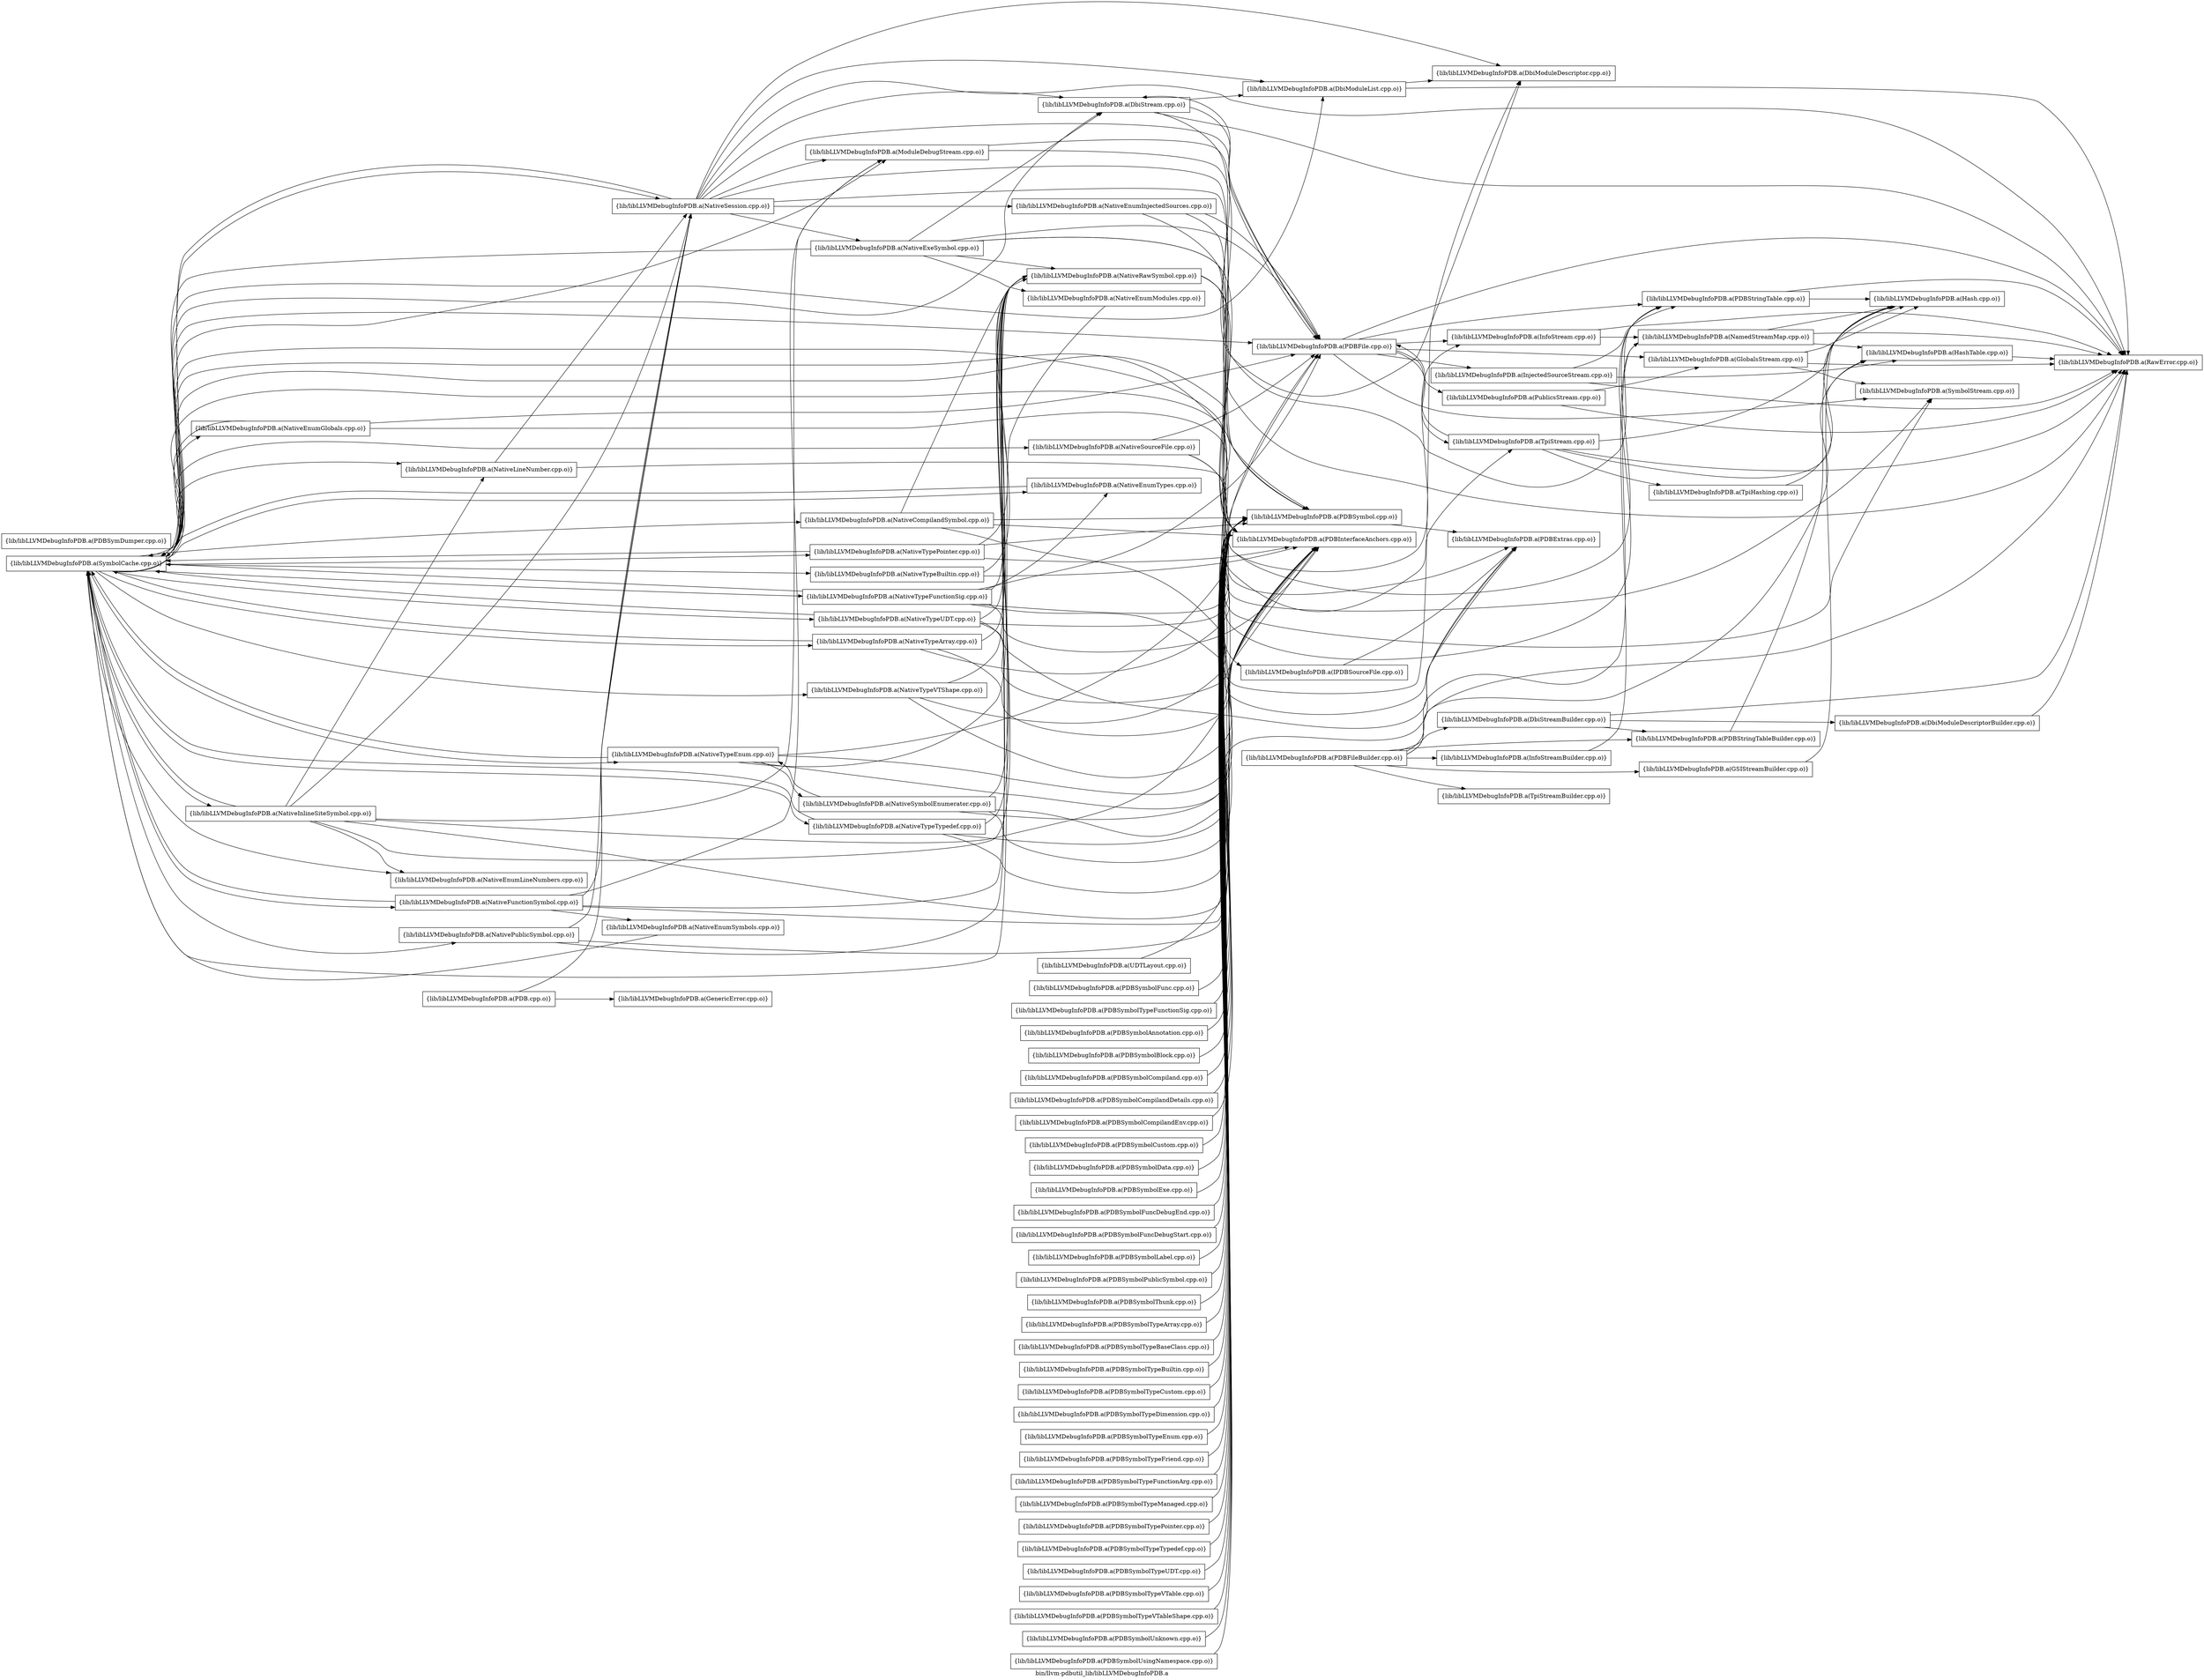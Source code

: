 digraph "bin/llvm-pdbutil_lib/libLLVMDebugInfoPDB.a" {
	label="bin/llvm-pdbutil_lib/libLLVMDebugInfoPDB.a";
	rankdir=LR;

	Node0x563bd2837288 [shape=record,shape=box,group=0,label="{lib/libLLVMDebugInfoPDB.a(DbiModuleDescriptor.cpp.o)}"];
	Node0x563bd2838188 [shape=record,shape=box,group=0,label="{lib/libLLVMDebugInfoPDB.a(DbiModuleList.cpp.o)}"];
	Node0x563bd2838188 -> Node0x563bd2837288;
	Node0x563bd2838188 -> Node0x563bd283db38;
	Node0x563bd28386d8 [shape=record,shape=box,group=0,label="{lib/libLLVMDebugInfoPDB.a(DbiStream.cpp.o)}"];
	Node0x563bd28386d8 -> Node0x563bd2838188;
	Node0x563bd28386d8 -> Node0x563bd28424a8;
	Node0x563bd28386d8 -> Node0x563bd2836888;
	Node0x563bd28386d8 -> Node0x563bd283db38;
	Node0x563bd28361a8 [shape=record,shape=box,group=0,label="{lib/libLLVMDebugInfoPDB.a(InfoStream.cpp.o)}"];
	Node0x563bd28361a8 -> Node0x563bd283cb48;
	Node0x563bd28361a8 -> Node0x563bd283db38;
	Node0x563bd283c558 [shape=record,shape=box,group=0,label="{lib/libLLVMDebugInfoPDB.a(ModuleDebugStream.cpp.o)}"];
	Node0x563bd283c558 -> Node0x563bd2837288;
	Node0x563bd283c558 -> Node0x563bd283db38;
	Node0x563bd28424a8 [shape=record,shape=box,group=0,label="{lib/libLLVMDebugInfoPDB.a(PDBFile.cpp.o)}"];
	Node0x563bd28424a8 -> Node0x563bd28386d8;
	Node0x563bd28424a8 -> Node0x563bd28365b8;
	Node0x563bd28424a8 -> Node0x563bd28361a8;
	Node0x563bd28424a8 -> Node0x563bd2837008;
	Node0x563bd28424a8 -> Node0x563bd2836888;
	Node0x563bd28424a8 -> Node0x563bd2834f88;
	Node0x563bd28424a8 -> Node0x563bd283db38;
	Node0x563bd28424a8 -> Node0x563bd2845388;
	Node0x563bd28424a8 -> Node0x563bd2844c58;
	Node0x563bd283db38 [shape=record,shape=box,group=0,label="{lib/libLLVMDebugInfoPDB.a(RawError.cpp.o)}"];
	Node0x563bd2844c58 [shape=record,shape=box,group=0,label="{lib/libLLVMDebugInfoPDB.a(TpiStream.cpp.o)}"];
	Node0x563bd2844c58 -> Node0x563bd2836928;
	Node0x563bd2844c58 -> Node0x563bd283afc8;
	Node0x563bd2844c58 -> Node0x563bd28424a8;
	Node0x563bd2844c58 -> Node0x563bd283db38;
	Node0x563bd2844c58 -> Node0x563bd2845b08;
	Node0x563bd28365b8 [shape=record,shape=box,group=0,label="{lib/libLLVMDebugInfoPDB.a(GlobalsStream.cpp.o)}"];
	Node0x563bd28365b8 -> Node0x563bd2836928;
	Node0x563bd28365b8 -> Node0x563bd283db38;
	Node0x563bd28365b8 -> Node0x563bd2845388;
	Node0x563bd283cb48 [shape=record,shape=box,group=0,label="{lib/libLLVMDebugInfoPDB.a(NamedStreamMap.cpp.o)}"];
	Node0x563bd283cb48 -> Node0x563bd2836928;
	Node0x563bd283cb48 -> Node0x563bd283afc8;
	Node0x563bd283cb48 -> Node0x563bd283db38;
	Node0x563bd2836888 [shape=record,shape=box,group=0,label="{lib/libLLVMDebugInfoPDB.a(PDBStringTable.cpp.o)}"];
	Node0x563bd2836888 -> Node0x563bd2836928;
	Node0x563bd2836888 -> Node0x563bd283db38;
	Node0x563bd2834f88 [shape=record,shape=box,group=0,label="{lib/libLLVMDebugInfoPDB.a(PublicsStream.cpp.o)}"];
	Node0x563bd2834f88 -> Node0x563bd28365b8;
	Node0x563bd2834f88 -> Node0x563bd283db38;
	Node0x563bd2845388 [shape=record,shape=box,group=0,label="{lib/libLLVMDebugInfoPDB.a(SymbolStream.cpp.o)}"];
	Node0x563bd2847908 [shape=record,shape=box,group=0,label="{lib/libLLVMDebugInfoPDB.a(PDB.cpp.o)}"];
	Node0x563bd2847908 -> Node0x563bd2847b88;
	Node0x563bd2847908 -> Node0x563bd283bc48;
	Node0x563bd28480d8 [shape=record,shape=box,group=0,label="{lib/libLLVMDebugInfoPDB.a(PDBExtras.cpp.o)}"];
	Node0x563bd2846e18 [shape=record,shape=box,group=0,label="{lib/libLLVMDebugInfoPDB.a(PDBSymbol.cpp.o)}"];
	Node0x563bd2846e18 -> Node0x563bd28480d8;
	Node0x563bd2837f08 [shape=record,shape=box,group=0,label="{lib/libLLVMDebugInfoPDB.a(PDBSymDumper.cpp.o)}"];
	Node0x563bd2839308 [shape=record,shape=box,group=0,label="{lib/libLLVMDebugInfoPDB.a(DbiModuleDescriptorBuilder.cpp.o)}"];
	Node0x563bd2839308 -> Node0x563bd283db38;
	Node0x563bd2834498 [shape=record,shape=box,group=0,label="{lib/libLLVMDebugInfoPDB.a(DbiStreamBuilder.cpp.o)}"];
	Node0x563bd2834498 -> Node0x563bd2839308;
	Node0x563bd2834498 -> Node0x563bd2835c08;
	Node0x563bd2834498 -> Node0x563bd283db38;
	Node0x563bd2846eb8 [shape=record,shape=box,group=0,label="{lib/libLLVMDebugInfoPDB.a(InfoStreamBuilder.cpp.o)}"];
	Node0x563bd2846eb8 -> Node0x563bd283cb48;
	Node0x563bd28363d8 [shape=record,shape=box,group=0,label="{lib/libLLVMDebugInfoPDB.a(PDBFileBuilder.cpp.o)}"];
	Node0x563bd28363d8 -> Node0x563bd2834498;
	Node0x563bd28363d8 -> Node0x563bd2846eb8;
	Node0x563bd28363d8 -> Node0x563bd283cb48;
	Node0x563bd28363d8 -> Node0x563bd283afc8;
	Node0x563bd28363d8 -> Node0x563bd2835c08;
	Node0x563bd28363d8 -> Node0x563bd2835708;
	Node0x563bd28363d8 -> Node0x563bd283db38;
	Node0x563bd28363d8 -> Node0x563bd283a668;
	Node0x563bd2835c08 [shape=record,shape=box,group=0,label="{lib/libLLVMDebugInfoPDB.a(PDBStringTableBuilder.cpp.o)}"];
	Node0x563bd2835c08 -> Node0x563bd2836928;
	Node0x563bd283a668 [shape=record,shape=box,group=0,label="{lib/libLLVMDebugInfoPDB.a(TpiStreamBuilder.cpp.o)}"];
	Node0x563bd2836fb8 [shape=record,shape=box,group=0,label="{lib/libLLVMDebugInfoPDB.a(UDTLayout.cpp.o)}"];
	Node0x563bd2836fb8 -> Node0x563bd2846e18;
	Node0x563bd2845b08 [shape=record,shape=box,group=0,label="{lib/libLLVMDebugInfoPDB.a(TpiHashing.cpp.o)}"];
	Node0x563bd2845b08 -> Node0x563bd2836928;
	Node0x563bd28349e8 [shape=record,shape=box,group=0,label="{lib/libLLVMDebugInfoPDB.a(PDBSymbolFunc.cpp.o)}"];
	Node0x563bd28349e8 -> Node0x563bd2846e18;
	Node0x563bd283def8 [shape=record,shape=box,group=0,label="{lib/libLLVMDebugInfoPDB.a(PDBSymbolTypeFunctionSig.cpp.o)}"];
	Node0x563bd283def8 -> Node0x563bd2846e18;
	Node0x563bd2847b88 [shape=record,shape=box,group=0,label="{lib/libLLVMDebugInfoPDB.a(GenericError.cpp.o)}"];
	Node0x563bd283bc48 [shape=record,shape=box,group=0,label="{lib/libLLVMDebugInfoPDB.a(NativeSession.cpp.o)}"];
	Node0x563bd283bc48 -> Node0x563bd2846e18;
	Node0x563bd283bc48 -> Node0x563bd2837288;
	Node0x563bd283bc48 -> Node0x563bd2838188;
	Node0x563bd283bc48 -> Node0x563bd28386d8;
	Node0x563bd283bc48 -> Node0x563bd283c558;
	Node0x563bd283bc48 -> Node0x563bd283b3d8;
	Node0x563bd283bc48 -> Node0x563bd28398f8;
	Node0x563bd283bc48 -> Node0x563bd283a618;
	Node0x563bd283bc48 -> Node0x563bd28424a8;
	Node0x563bd283bc48 -> Node0x563bd283db38;
	Node0x563bd283bc48 -> Node0x563bd283d318;
	Node0x563bd28468c8 [shape=record,shape=box,group=0,label="{lib/libLLVMDebugInfoPDB.a(PDBSymbolAnnotation.cpp.o)}"];
	Node0x563bd28468c8 -> Node0x563bd2846e18;
	Node0x563bd2846148 [shape=record,shape=box,group=0,label="{lib/libLLVMDebugInfoPDB.a(PDBSymbolBlock.cpp.o)}"];
	Node0x563bd2846148 -> Node0x563bd2846e18;
	Node0x563bd28481c8 [shape=record,shape=box,group=0,label="{lib/libLLVMDebugInfoPDB.a(PDBSymbolCompiland.cpp.o)}"];
	Node0x563bd28481c8 -> Node0x563bd2846e18;
	Node0x563bd2847a48 [shape=record,shape=box,group=0,label="{lib/libLLVMDebugInfoPDB.a(PDBSymbolCompilandDetails.cpp.o)}"];
	Node0x563bd2847a48 -> Node0x563bd2846e18;
	Node0x563bd2847368 [shape=record,shape=box,group=0,label="{lib/libLLVMDebugInfoPDB.a(PDBSymbolCompilandEnv.cpp.o)}"];
	Node0x563bd2847368 -> Node0x563bd2846e18;
	Node0x563bd2835d48 [shape=record,shape=box,group=0,label="{lib/libLLVMDebugInfoPDB.a(PDBSymbolCustom.cpp.o)}"];
	Node0x563bd2835d48 -> Node0x563bd2846e18;
	Node0x563bd2836428 [shape=record,shape=box,group=0,label="{lib/libLLVMDebugInfoPDB.a(PDBSymbolData.cpp.o)}"];
	Node0x563bd2836428 -> Node0x563bd2846e18;
	Node0x563bd2836ba8 [shape=record,shape=box,group=0,label="{lib/libLLVMDebugInfoPDB.a(PDBSymbolExe.cpp.o)}"];
	Node0x563bd2836ba8 -> Node0x563bd2846e18;
	Node0x563bd2835168 [shape=record,shape=box,group=0,label="{lib/libLLVMDebugInfoPDB.a(PDBSymbolFuncDebugEnd.cpp.o)}"];
	Node0x563bd2835168 -> Node0x563bd2846e18;
	Node0x563bd2845ce8 [shape=record,shape=box,group=0,label="{lib/libLLVMDebugInfoPDB.a(PDBSymbolFuncDebugStart.cpp.o)}"];
	Node0x563bd2845ce8 -> Node0x563bd2846e18;
	Node0x563bd2846968 [shape=record,shape=box,group=0,label="{lib/libLLVMDebugInfoPDB.a(PDBSymbolLabel.cpp.o)}"];
	Node0x563bd2846968 -> Node0x563bd2846e18;
	Node0x563bd2844f28 [shape=record,shape=box,group=0,label="{lib/libLLVMDebugInfoPDB.a(PDBSymbolPublicSymbol.cpp.o)}"];
	Node0x563bd2844f28 -> Node0x563bd2846e18;
	Node0x563bd2845ba8 [shape=record,shape=box,group=0,label="{lib/libLLVMDebugInfoPDB.a(PDBSymbolThunk.cpp.o)}"];
	Node0x563bd2845ba8 -> Node0x563bd2846e18;
	Node0x563bd28455b8 [shape=record,shape=box,group=0,label="{lib/libLLVMDebugInfoPDB.a(PDBSymbolTypeArray.cpp.o)}"];
	Node0x563bd28455b8 -> Node0x563bd2846e18;
	Node0x563bd28439e8 [shape=record,shape=box,group=0,label="{lib/libLLVMDebugInfoPDB.a(PDBSymbolTypeBaseClass.cpp.o)}"];
	Node0x563bd28439e8 -> Node0x563bd2846e18;
	Node0x563bd28446b8 [shape=record,shape=box,group=0,label="{lib/libLLVMDebugInfoPDB.a(PDBSymbolTypeBuiltin.cpp.o)}"];
	Node0x563bd28446b8 -> Node0x563bd2846e18;
	Node0x563bd2843f88 [shape=record,shape=box,group=0,label="{lib/libLLVMDebugInfoPDB.a(PDBSymbolTypeCustom.cpp.o)}"];
	Node0x563bd2843f88 -> Node0x563bd2846e18;
	Node0x563bd2839088 [shape=record,shape=box,group=0,label="{lib/libLLVMDebugInfoPDB.a(PDBSymbolTypeDimension.cpp.o)}"];
	Node0x563bd2839088 -> Node0x563bd2846e18;
	Node0x563bd2838408 [shape=record,shape=box,group=0,label="{lib/libLLVMDebugInfoPDB.a(PDBSymbolTypeEnum.cpp.o)}"];
	Node0x563bd2838408 -> Node0x563bd2846e18;
	Node0x563bd2837788 [shape=record,shape=box,group=0,label="{lib/libLLVMDebugInfoPDB.a(PDBSymbolTypeFriend.cpp.o)}"];
	Node0x563bd2837788 -> Node0x563bd2846e18;
	Node0x563bd283c2d8 [shape=record,shape=box,group=0,label="{lib/libLLVMDebugInfoPDB.a(PDBSymbolTypeFunctionArg.cpp.o)}"];
	Node0x563bd283c2d8 -> Node0x563bd2846e18;
	Node0x563bd283e268 [shape=record,shape=box,group=0,label="{lib/libLLVMDebugInfoPDB.a(PDBSymbolTypeManaged.cpp.o)}"];
	Node0x563bd283e268 -> Node0x563bd2846e18;
	Node0x563bd283d5e8 [shape=record,shape=box,group=0,label="{lib/libLLVMDebugInfoPDB.a(PDBSymbolTypePointer.cpp.o)}"];
	Node0x563bd283d5e8 -> Node0x563bd2846e18;
	Node0x563bd2835028 [shape=record,shape=box,group=0,label="{lib/libLLVMDebugInfoPDB.a(PDBSymbolTypeTypedef.cpp.o)}"];
	Node0x563bd2835028 -> Node0x563bd2846e18;
	Node0x563bd28348a8 [shape=record,shape=box,group=0,label="{lib/libLLVMDebugInfoPDB.a(PDBSymbolTypeUDT.cpp.o)}"];
	Node0x563bd28348a8 -> Node0x563bd2846e18;
	Node0x563bd2834a38 [shape=record,shape=box,group=0,label="{lib/libLLVMDebugInfoPDB.a(PDBSymbolTypeVTable.cpp.o)}"];
	Node0x563bd2834a38 -> Node0x563bd2846e18;
	Node0x563bd2836a18 [shape=record,shape=box,group=0,label="{lib/libLLVMDebugInfoPDB.a(PDBSymbolTypeVTableShape.cpp.o)}"];
	Node0x563bd2836a18 -> Node0x563bd2846e18;
	Node0x563bd2835938 [shape=record,shape=box,group=0,label="{lib/libLLVMDebugInfoPDB.a(PDBSymbolUnknown.cpp.o)}"];
	Node0x563bd2835938 -> Node0x563bd2846e18;
	Node0x563bd2837a58 [shape=record,shape=box,group=0,label="{lib/libLLVMDebugInfoPDB.a(PDBSymbolUsingNamespace.cpp.o)}"];
	Node0x563bd2837a58 -> Node0x563bd2846e18;
	Node0x563bd2836928 [shape=record,shape=box,group=0,label="{lib/libLLVMDebugInfoPDB.a(Hash.cpp.o)}"];
	Node0x563bd283afc8 [shape=record,shape=box,group=0,label="{lib/libLLVMDebugInfoPDB.a(HashTable.cpp.o)}"];
	Node0x563bd283afc8 -> Node0x563bd283db38;
	Node0x563bd283b3d8 [shape=record,shape=box,group=0,label="{lib/libLLVMDebugInfoPDB.a(PDBInterfaceAnchors.cpp.o)}"];
	Node0x563bd28398f8 [shape=record,shape=box,group=0,label="{lib/libLLVMDebugInfoPDB.a(NativeEnumInjectedSources.cpp.o)}"];
	Node0x563bd28398f8 -> Node0x563bd283b3d8;
	Node0x563bd28398f8 -> Node0x563bd28424a8;
	Node0x563bd28398f8 -> Node0x563bd2836888;
	Node0x563bd283a618 [shape=record,shape=box,group=0,label="{lib/libLLVMDebugInfoPDB.a(NativeExeSymbol.cpp.o)}"];
	Node0x563bd283a618 -> Node0x563bd28386d8;
	Node0x563bd283a618 -> Node0x563bd28361a8;
	Node0x563bd283a618 -> Node0x563bd283b3d8;
	Node0x563bd283a618 -> Node0x563bd2839ee8;
	Node0x563bd283a618 -> Node0x563bd2843128;
	Node0x563bd283a618 -> Node0x563bd28424a8;
	Node0x563bd283a618 -> Node0x563bd283d318;
	Node0x563bd283d318 [shape=record,shape=box,group=0,label="{lib/libLLVMDebugInfoPDB.a(SymbolCache.cpp.o)}"];
	Node0x563bd283d318 -> Node0x563bd2846e18;
	Node0x563bd283d318 -> Node0x563bd2838188;
	Node0x563bd283d318 -> Node0x563bd28386d8;
	Node0x563bd283d318 -> Node0x563bd283c558;
	Node0x563bd283d318 -> Node0x563bd283bc48;
	Node0x563bd283d318 -> Node0x563bd283b3d8;
	Node0x563bd283d318 -> Node0x563bd28424a8;
	Node0x563bd283d318 -> Node0x563bd283d638;
	Node0x563bd283d318 -> Node0x563bd283c878;
	Node0x563bd283d318 -> Node0x563bd2844988;
	Node0x563bd283d318 -> Node0x563bd2845608;
	Node0x563bd283d318 -> Node0x563bd2843cb8;
	Node0x563bd283d318 -> Node0x563bd2844258;
	Node0x563bd283d318 -> Node0x563bd2844528;
	Node0x563bd283d318 -> Node0x563bd2847868;
	Node0x563bd283d318 -> Node0x563bd2847ae8;
	Node0x563bd283d318 -> Node0x563bd28460a8;
	Node0x563bd283d318 -> Node0x563bd28462d8;
	Node0x563bd283d318 -> Node0x563bd2837328;
	Node0x563bd283d318 -> Node0x563bd28379b8;
	Node0x563bd283d318 -> Node0x563bd2838598;
	Node0x563bd283d318 -> Node0x563bd28392b8;
	Node0x563bd283d318 -> Node0x563bd2838b88;
	Node0x563bd283d318 -> Node0x563bd2843808;
	Node0x563bd283d318 -> Node0x563bd2845388;
	Node0x563bd283d318 -> Node0x563bd2844c58;
	Node0x563bd2839ee8 [shape=record,shape=box,group=0,label="{lib/libLLVMDebugInfoPDB.a(NativeRawSymbol.cpp.o)}"];
	Node0x563bd2839ee8 -> Node0x563bd28480d8;
	Node0x563bd2839ee8 -> Node0x563bd2846e18;
	Node0x563bd2839ee8 -> Node0x563bd283b3d8;
	Node0x563bd2843128 [shape=record,shape=box,group=0,label="{lib/libLLVMDebugInfoPDB.a(NativeEnumModules.cpp.o)}"];
	Node0x563bd2843128 -> Node0x563bd283d318;
	Node0x563bd2837008 [shape=record,shape=box,group=0,label="{lib/libLLVMDebugInfoPDB.a(InjectedSourceStream.cpp.o)}"];
	Node0x563bd2837008 -> Node0x563bd283afc8;
	Node0x563bd2837008 -> Node0x563bd2836888;
	Node0x563bd2837008 -> Node0x563bd283db38;
	Node0x563bd2835708 [shape=record,shape=box,group=0,label="{lib/libLLVMDebugInfoPDB.a(GSIStreamBuilder.cpp.o)}"];
	Node0x563bd2835708 -> Node0x563bd2836928;
	Node0x563bd283d638 [shape=record,shape=box,group=0,label="{lib/libLLVMDebugInfoPDB.a(NativeEnumGlobals.cpp.o)}"];
	Node0x563bd283d638 -> Node0x563bd28424a8;
	Node0x563bd283d638 -> Node0x563bd283d318;
	Node0x563bd283d638 -> Node0x563bd2845388;
	Node0x563bd283c878 [shape=record,shape=box,group=0,label="{lib/libLLVMDebugInfoPDB.a(NativeSourceFile.cpp.o)}"];
	Node0x563bd283c878 -> Node0x563bd28424a8;
	Node0x563bd283c878 -> Node0x563bd2836888;
	Node0x563bd283c878 -> Node0x563bd2841c88;
	Node0x563bd2844988 [shape=record,shape=box,group=0,label="{lib/libLLVMDebugInfoPDB.a(NativeLineNumber.cpp.o)}"];
	Node0x563bd2844988 -> Node0x563bd283bc48;
	Node0x563bd2844988 -> Node0x563bd283b3d8;
	Node0x563bd2845608 [shape=record,shape=box,group=0,label="{lib/libLLVMDebugInfoPDB.a(NativeEnumTypes.cpp.o)}"];
	Node0x563bd2845608 -> Node0x563bd283d318;
	Node0x563bd2843cb8 [shape=record,shape=box,group=0,label="{lib/libLLVMDebugInfoPDB.a(NativeCompilandSymbol.cpp.o)}"];
	Node0x563bd2843cb8 -> Node0x563bd2846e18;
	Node0x563bd2843cb8 -> Node0x563bd2837288;
	Node0x563bd2843cb8 -> Node0x563bd283b3d8;
	Node0x563bd2843cb8 -> Node0x563bd2839ee8;
	Node0x563bd2844258 [shape=record,shape=box,group=0,label="{lib/libLLVMDebugInfoPDB.a(NativeTypePointer.cpp.o)}"];
	Node0x563bd2844258 -> Node0x563bd2846e18;
	Node0x563bd2844258 -> Node0x563bd283b3d8;
	Node0x563bd2844258 -> Node0x563bd2839ee8;
	Node0x563bd2844258 -> Node0x563bd283d318;
	Node0x563bd2844528 [shape=record,shape=box,group=0,label="{lib/libLLVMDebugInfoPDB.a(NativeTypeBuiltin.cpp.o)}"];
	Node0x563bd2844528 -> Node0x563bd283b3d8;
	Node0x563bd2844528 -> Node0x563bd2839ee8;
	Node0x563bd2847868 [shape=record,shape=box,group=0,label="{lib/libLLVMDebugInfoPDB.a(NativeTypeFunctionSig.cpp.o)}"];
	Node0x563bd2847868 -> Node0x563bd28480d8;
	Node0x563bd2847868 -> Node0x563bd2846e18;
	Node0x563bd2847868 -> Node0x563bd283b3d8;
	Node0x563bd2847868 -> Node0x563bd2839ee8;
	Node0x563bd2847868 -> Node0x563bd28424a8;
	Node0x563bd2847868 -> Node0x563bd283d318;
	Node0x563bd2847868 -> Node0x563bd2845608;
	Node0x563bd2847ae8 [shape=record,shape=box,group=0,label="{lib/libLLVMDebugInfoPDB.a(NativeTypeUDT.cpp.o)}"];
	Node0x563bd2847ae8 -> Node0x563bd28480d8;
	Node0x563bd2847ae8 -> Node0x563bd2846e18;
	Node0x563bd2847ae8 -> Node0x563bd283b3d8;
	Node0x563bd2847ae8 -> Node0x563bd2839ee8;
	Node0x563bd2847ae8 -> Node0x563bd283d318;
	Node0x563bd28460a8 [shape=record,shape=box,group=0,label="{lib/libLLVMDebugInfoPDB.a(NativeTypeArray.cpp.o)}"];
	Node0x563bd28460a8 -> Node0x563bd2846e18;
	Node0x563bd28460a8 -> Node0x563bd283b3d8;
	Node0x563bd28460a8 -> Node0x563bd2839ee8;
	Node0x563bd28460a8 -> Node0x563bd283d318;
	Node0x563bd28462d8 [shape=record,shape=box,group=0,label="{lib/libLLVMDebugInfoPDB.a(NativeTypeVTShape.cpp.o)}"];
	Node0x563bd28462d8 -> Node0x563bd2846e18;
	Node0x563bd28462d8 -> Node0x563bd283b3d8;
	Node0x563bd28462d8 -> Node0x563bd2839ee8;
	Node0x563bd2837328 [shape=record,shape=box,group=0,label="{lib/libLLVMDebugInfoPDB.a(NativeTypeEnum.cpp.o)}"];
	Node0x563bd2837328 -> Node0x563bd2846e18;
	Node0x563bd2837328 -> Node0x563bd283b3d8;
	Node0x563bd2837328 -> Node0x563bd2839ee8;
	Node0x563bd2837328 -> Node0x563bd28424a8;
	Node0x563bd2837328 -> Node0x563bd283d318;
	Node0x563bd2837328 -> Node0x563bd2837fa8;
	Node0x563bd28379b8 [shape=record,shape=box,group=0,label="{lib/libLLVMDebugInfoPDB.a(NativeTypeTypedef.cpp.o)}"];
	Node0x563bd28379b8 -> Node0x563bd2846e18;
	Node0x563bd28379b8 -> Node0x563bd283b3d8;
	Node0x563bd28379b8 -> Node0x563bd2839ee8;
	Node0x563bd28379b8 -> Node0x563bd283d318;
	Node0x563bd2838598 [shape=record,shape=box,group=0,label="{lib/libLLVMDebugInfoPDB.a(NativeInlineSiteSymbol.cpp.o)}"];
	Node0x563bd2838598 -> Node0x563bd283c558;
	Node0x563bd2838598 -> Node0x563bd283bc48;
	Node0x563bd2838598 -> Node0x563bd283b3d8;
	Node0x563bd2838598 -> Node0x563bd2839ee8;
	Node0x563bd2838598 -> Node0x563bd28424a8;
	Node0x563bd2838598 -> Node0x563bd283d318;
	Node0x563bd2838598 -> Node0x563bd2844988;
	Node0x563bd2838598 -> Node0x563bd28392b8;
	Node0x563bd28392b8 [shape=record,shape=box,group=0,label="{lib/libLLVMDebugInfoPDB.a(NativeEnumLineNumbers.cpp.o)}"];
	Node0x563bd2838b88 [shape=record,shape=box,group=0,label="{lib/libLLVMDebugInfoPDB.a(NativeFunctionSymbol.cpp.o)}"];
	Node0x563bd2838b88 -> Node0x563bd283c558;
	Node0x563bd2838b88 -> Node0x563bd283bc48;
	Node0x563bd2838b88 -> Node0x563bd283b3d8;
	Node0x563bd2838b88 -> Node0x563bd2839ee8;
	Node0x563bd2838b88 -> Node0x563bd283d318;
	Node0x563bd2838b88 -> Node0x563bd2844488;
	Node0x563bd2843808 [shape=record,shape=box,group=0,label="{lib/libLLVMDebugInfoPDB.a(NativePublicSymbol.cpp.o)}"];
	Node0x563bd2843808 -> Node0x563bd283bc48;
	Node0x563bd2843808 -> Node0x563bd283b3d8;
	Node0x563bd2843808 -> Node0x563bd2839ee8;
	Node0x563bd2841c88 [shape=record,shape=box,group=0,label="{lib/libLLVMDebugInfoPDB.a(IPDBSourceFile.cpp.o)}"];
	Node0x563bd2841c88 -> Node0x563bd28480d8;
	Node0x563bd2837fa8 [shape=record,shape=box,group=0,label="{lib/libLLVMDebugInfoPDB.a(NativeSymbolEnumerator.cpp.o)}"];
	Node0x563bd2837fa8 -> Node0x563bd28480d8;
	Node0x563bd2837fa8 -> Node0x563bd2846e18;
	Node0x563bd2837fa8 -> Node0x563bd283b3d8;
	Node0x563bd2837fa8 -> Node0x563bd2839ee8;
	Node0x563bd2837fa8 -> Node0x563bd2837328;
	Node0x563bd2844488 [shape=record,shape=box,group=0,label="{lib/libLLVMDebugInfoPDB.a(NativeEnumSymbols.cpp.o)}"];
	Node0x563bd2844488 -> Node0x563bd283d318;
}
